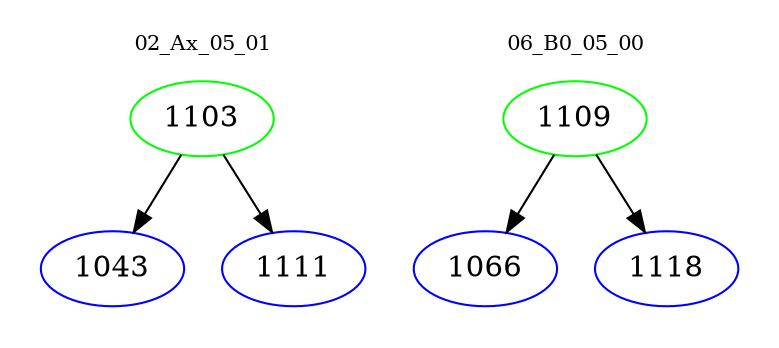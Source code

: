digraph{
subgraph cluster_0 {
color = white
label = "02_Ax_05_01";
fontsize=10;
T0_1103 [label="1103", color="green"]
T0_1103 -> T0_1043 [color="black"]
T0_1043 [label="1043", color="blue"]
T0_1103 -> T0_1111 [color="black"]
T0_1111 [label="1111", color="blue"]
}
subgraph cluster_1 {
color = white
label = "06_B0_05_00";
fontsize=10;
T1_1109 [label="1109", color="green"]
T1_1109 -> T1_1066 [color="black"]
T1_1066 [label="1066", color="blue"]
T1_1109 -> T1_1118 [color="black"]
T1_1118 [label="1118", color="blue"]
}
}
